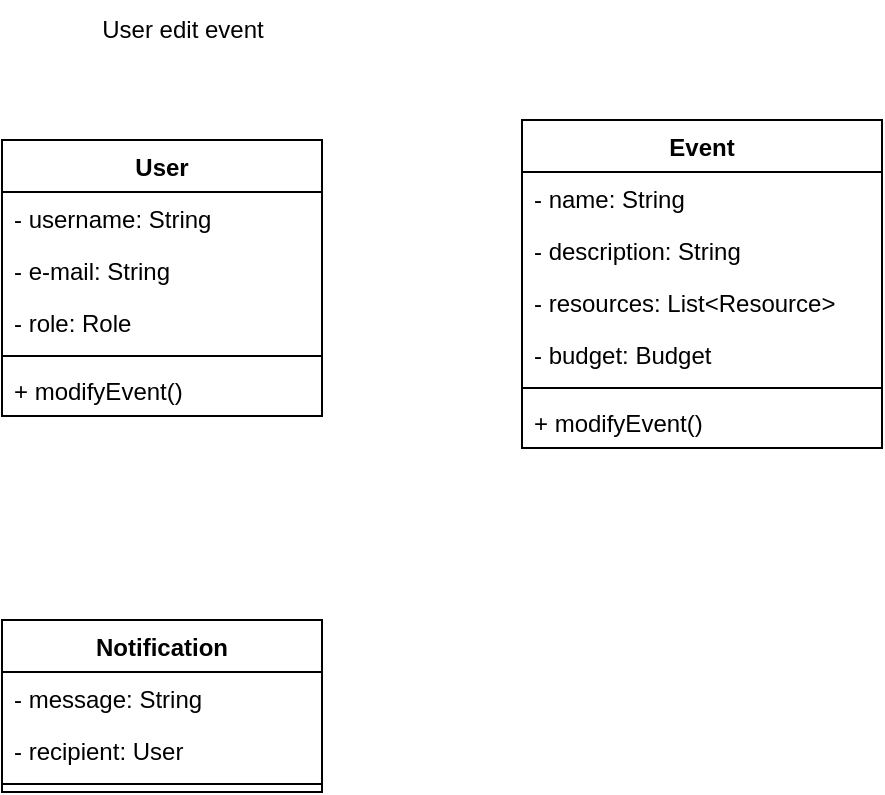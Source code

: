 <mxfile version="24.2.3" type="device">
  <diagram id="d7vwTqZXUA-9P2oqEpco" name="Pagină-1">
    <mxGraphModel dx="1290" dy="530" grid="1" gridSize="10" guides="1" tooltips="1" connect="1" arrows="1" fold="1" page="1" pageScale="1" pageWidth="827" pageHeight="1169" math="0" shadow="0">
      <root>
        <mxCell id="0" />
        <mxCell id="1" parent="0" />
        <mxCell id="l43VrikSohnulUWzEWBz-1" value="User" style="swimlane;fontStyle=1;align=center;verticalAlign=top;childLayout=stackLayout;horizontal=1;startSize=26;horizontalStack=0;resizeParent=1;resizeParentMax=0;resizeLast=0;collapsible=1;marginBottom=0;whiteSpace=wrap;html=1;" parent="1" vertex="1">
          <mxGeometry x="70" y="130" width="160" height="138" as="geometry" />
        </mxCell>
        <mxCell id="l43VrikSohnulUWzEWBz-2" value="- username: String" style="text;strokeColor=none;fillColor=none;align=left;verticalAlign=top;spacingLeft=4;spacingRight=4;overflow=hidden;rotatable=0;points=[[0,0.5],[1,0.5]];portConstraint=eastwest;whiteSpace=wrap;html=1;" parent="l43VrikSohnulUWzEWBz-1" vertex="1">
          <mxGeometry y="26" width="160" height="26" as="geometry" />
        </mxCell>
        <mxCell id="l43VrikSohnulUWzEWBz-3" value="- e-mail: String" style="text;strokeColor=none;fillColor=none;align=left;verticalAlign=top;spacingLeft=4;spacingRight=4;overflow=hidden;rotatable=0;points=[[0,0.5],[1,0.5]];portConstraint=eastwest;whiteSpace=wrap;html=1;" parent="l43VrikSohnulUWzEWBz-1" vertex="1">
          <mxGeometry y="52" width="160" height="26" as="geometry" />
        </mxCell>
        <mxCell id="l43VrikSohnulUWzEWBz-4" value="- role: Role" style="text;strokeColor=none;fillColor=none;align=left;verticalAlign=top;spacingLeft=4;spacingRight=4;overflow=hidden;rotatable=0;points=[[0,0.5],[1,0.5]];portConstraint=eastwest;whiteSpace=wrap;html=1;" parent="l43VrikSohnulUWzEWBz-1" vertex="1">
          <mxGeometry y="78" width="160" height="26" as="geometry" />
        </mxCell>
        <mxCell id="l43VrikSohnulUWzEWBz-5" value="" style="line;strokeWidth=1;fillColor=none;align=left;verticalAlign=middle;spacingTop=-1;spacingLeft=3;spacingRight=3;rotatable=0;labelPosition=right;points=[];portConstraint=eastwest;strokeColor=inherit;" parent="l43VrikSohnulUWzEWBz-1" vertex="1">
          <mxGeometry y="104" width="160" height="8" as="geometry" />
        </mxCell>
        <mxCell id="l43VrikSohnulUWzEWBz-6" value="+ modifyEvent()" style="text;strokeColor=none;fillColor=none;align=left;verticalAlign=top;spacingLeft=4;spacingRight=4;overflow=hidden;rotatable=0;points=[[0,0.5],[1,0.5]];portConstraint=eastwest;whiteSpace=wrap;html=1;" parent="l43VrikSohnulUWzEWBz-1" vertex="1">
          <mxGeometry y="112" width="160" height="26" as="geometry" />
        </mxCell>
        <mxCell id="l43VrikSohnulUWzEWBz-11" value="Notification" style="swimlane;fontStyle=1;align=center;verticalAlign=top;childLayout=stackLayout;horizontal=1;startSize=26;horizontalStack=0;resizeParent=1;resizeParentMax=0;resizeLast=0;collapsible=1;marginBottom=0;whiteSpace=wrap;html=1;" parent="1" vertex="1">
          <mxGeometry x="70" y="370" width="160" height="86" as="geometry" />
        </mxCell>
        <mxCell id="l43VrikSohnulUWzEWBz-12" value="- message: String" style="text;strokeColor=none;fillColor=none;align=left;verticalAlign=top;spacingLeft=4;spacingRight=4;overflow=hidden;rotatable=0;points=[[0,0.5],[1,0.5]];portConstraint=eastwest;whiteSpace=wrap;html=1;" parent="l43VrikSohnulUWzEWBz-11" vertex="1">
          <mxGeometry y="26" width="160" height="26" as="geometry" />
        </mxCell>
        <mxCell id="l43VrikSohnulUWzEWBz-13" value="- recipient: User" style="text;strokeColor=none;fillColor=none;align=left;verticalAlign=top;spacingLeft=4;spacingRight=4;overflow=hidden;rotatable=0;points=[[0,0.5],[1,0.5]];portConstraint=eastwest;whiteSpace=wrap;html=1;" parent="l43VrikSohnulUWzEWBz-11" vertex="1">
          <mxGeometry y="52" width="160" height="26" as="geometry" />
        </mxCell>
        <mxCell id="l43VrikSohnulUWzEWBz-14" value="" style="line;strokeWidth=1;fillColor=none;align=left;verticalAlign=middle;spacingTop=-1;spacingLeft=3;spacingRight=3;rotatable=0;labelPosition=right;points=[];portConstraint=eastwest;strokeColor=inherit;" parent="l43VrikSohnulUWzEWBz-11" vertex="1">
          <mxGeometry y="78" width="160" height="8" as="geometry" />
        </mxCell>
        <mxCell id="l43VrikSohnulUWzEWBz-15" value="User edit event" style="text;html=1;align=center;verticalAlign=middle;resizable=0;points=[];autosize=1;strokeColor=none;fillColor=none;" parent="1" vertex="1">
          <mxGeometry x="110" y="60" width="100" height="30" as="geometry" />
        </mxCell>
        <mxCell id="l43VrikSohnulUWzEWBz-30" value="Event" style="swimlane;fontStyle=1;align=center;verticalAlign=top;childLayout=stackLayout;horizontal=1;startSize=26;horizontalStack=0;resizeParent=1;resizeParentMax=0;resizeLast=0;collapsible=1;marginBottom=0;whiteSpace=wrap;html=1;" parent="1" vertex="1">
          <mxGeometry x="330" y="120" width="180" height="164" as="geometry" />
        </mxCell>
        <mxCell id="l43VrikSohnulUWzEWBz-31" value="- name: String" style="text;strokeColor=none;fillColor=none;align=left;verticalAlign=top;spacingLeft=4;spacingRight=4;overflow=hidden;rotatable=0;points=[[0,0.5],[1,0.5]];portConstraint=eastwest;whiteSpace=wrap;html=1;" parent="l43VrikSohnulUWzEWBz-30" vertex="1">
          <mxGeometry y="26" width="180" height="26" as="geometry" />
        </mxCell>
        <mxCell id="l43VrikSohnulUWzEWBz-32" value="- description: String" style="text;strokeColor=none;fillColor=none;align=left;verticalAlign=top;spacingLeft=4;spacingRight=4;overflow=hidden;rotatable=0;points=[[0,0.5],[1,0.5]];portConstraint=eastwest;whiteSpace=wrap;html=1;" parent="l43VrikSohnulUWzEWBz-30" vertex="1">
          <mxGeometry y="52" width="180" height="26" as="geometry" />
        </mxCell>
        <mxCell id="l43VrikSohnulUWzEWBz-33" value="- resources: List&amp;lt;Resource&amp;gt;" style="text;strokeColor=none;fillColor=none;align=left;verticalAlign=top;spacingLeft=4;spacingRight=4;overflow=hidden;rotatable=0;points=[[0,0.5],[1,0.5]];portConstraint=eastwest;whiteSpace=wrap;html=1;" parent="l43VrikSohnulUWzEWBz-30" vertex="1">
          <mxGeometry y="78" width="180" height="26" as="geometry" />
        </mxCell>
        <mxCell id="l43VrikSohnulUWzEWBz-34" value="- budget: Budget" style="text;strokeColor=none;fillColor=none;align=left;verticalAlign=top;spacingLeft=4;spacingRight=4;overflow=hidden;rotatable=0;points=[[0,0.5],[1,0.5]];portConstraint=eastwest;whiteSpace=wrap;html=1;" parent="l43VrikSohnulUWzEWBz-30" vertex="1">
          <mxGeometry y="104" width="180" height="26" as="geometry" />
        </mxCell>
        <mxCell id="l43VrikSohnulUWzEWBz-35" value="" style="line;strokeWidth=1;fillColor=none;align=left;verticalAlign=middle;spacingTop=-1;spacingLeft=3;spacingRight=3;rotatable=0;labelPosition=right;points=[];portConstraint=eastwest;strokeColor=inherit;" parent="l43VrikSohnulUWzEWBz-30" vertex="1">
          <mxGeometry y="130" width="180" height="8" as="geometry" />
        </mxCell>
        <mxCell id="l43VrikSohnulUWzEWBz-36" value="+ modifyEvent()" style="text;strokeColor=none;fillColor=none;align=left;verticalAlign=top;spacingLeft=4;spacingRight=4;overflow=hidden;rotatable=0;points=[[0,0.5],[1,0.5]];portConstraint=eastwest;whiteSpace=wrap;html=1;" parent="l43VrikSohnulUWzEWBz-30" vertex="1">
          <mxGeometry y="138" width="180" height="26" as="geometry" />
        </mxCell>
      </root>
    </mxGraphModel>
  </diagram>
</mxfile>
